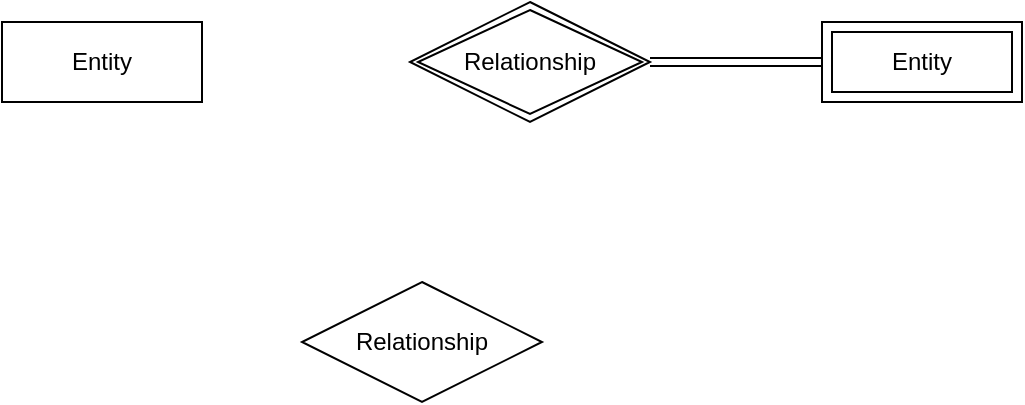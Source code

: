 <mxfile version="26.0.13">
  <diagram name="第 1 页" id="ASWHRlpMTSuss2uZOQv3">
    <mxGraphModel dx="786" dy="421" grid="1" gridSize="10" guides="1" tooltips="1" connect="1" arrows="1" fold="1" page="1" pageScale="1" pageWidth="850" pageHeight="1100" math="0" shadow="0">
      <root>
        <mxCell id="0" />
        <mxCell id="1" parent="0" />
        <mxCell id="gUK-E2-TtUPT7XsS_8Ry-10" value="Entity" style="shape=ext;margin=3;double=1;whiteSpace=wrap;html=1;align=center;" vertex="1" parent="1">
          <mxGeometry x="560" y="160" width="100" height="40" as="geometry" />
        </mxCell>
        <mxCell id="gUK-E2-TtUPT7XsS_8Ry-11" value="Entity" style="whiteSpace=wrap;html=1;align=center;" vertex="1" parent="1">
          <mxGeometry x="150" y="160" width="100" height="40" as="geometry" />
        </mxCell>
        <mxCell id="gUK-E2-TtUPT7XsS_8Ry-13" value="Relationship" style="shape=rhombus;double=1;perimeter=rhombusPerimeter;whiteSpace=wrap;html=1;align=center;" vertex="1" parent="1">
          <mxGeometry x="354" y="150" width="120" height="60" as="geometry" />
        </mxCell>
        <mxCell id="gUK-E2-TtUPT7XsS_8Ry-19" value="" style="endArrow=none;html=1;rounded=0;shape=link;entryX=0;entryY=0.5;entryDx=0;entryDy=0;" edge="1" parent="1" source="gUK-E2-TtUPT7XsS_8Ry-13" target="gUK-E2-TtUPT7XsS_8Ry-10">
          <mxGeometry relative="1" as="geometry">
            <mxPoint x="474" y="180" as="sourcePoint" />
            <mxPoint x="634" y="220" as="targetPoint" />
          </mxGeometry>
        </mxCell>
        <mxCell id="gUK-E2-TtUPT7XsS_8Ry-20" value="Relationship" style="shape=rhombus;perimeter=rhombusPerimeter;whiteSpace=wrap;html=1;align=center;" vertex="1" parent="1">
          <mxGeometry x="300" y="290" width="120" height="60" as="geometry" />
        </mxCell>
      </root>
    </mxGraphModel>
  </diagram>
</mxfile>
